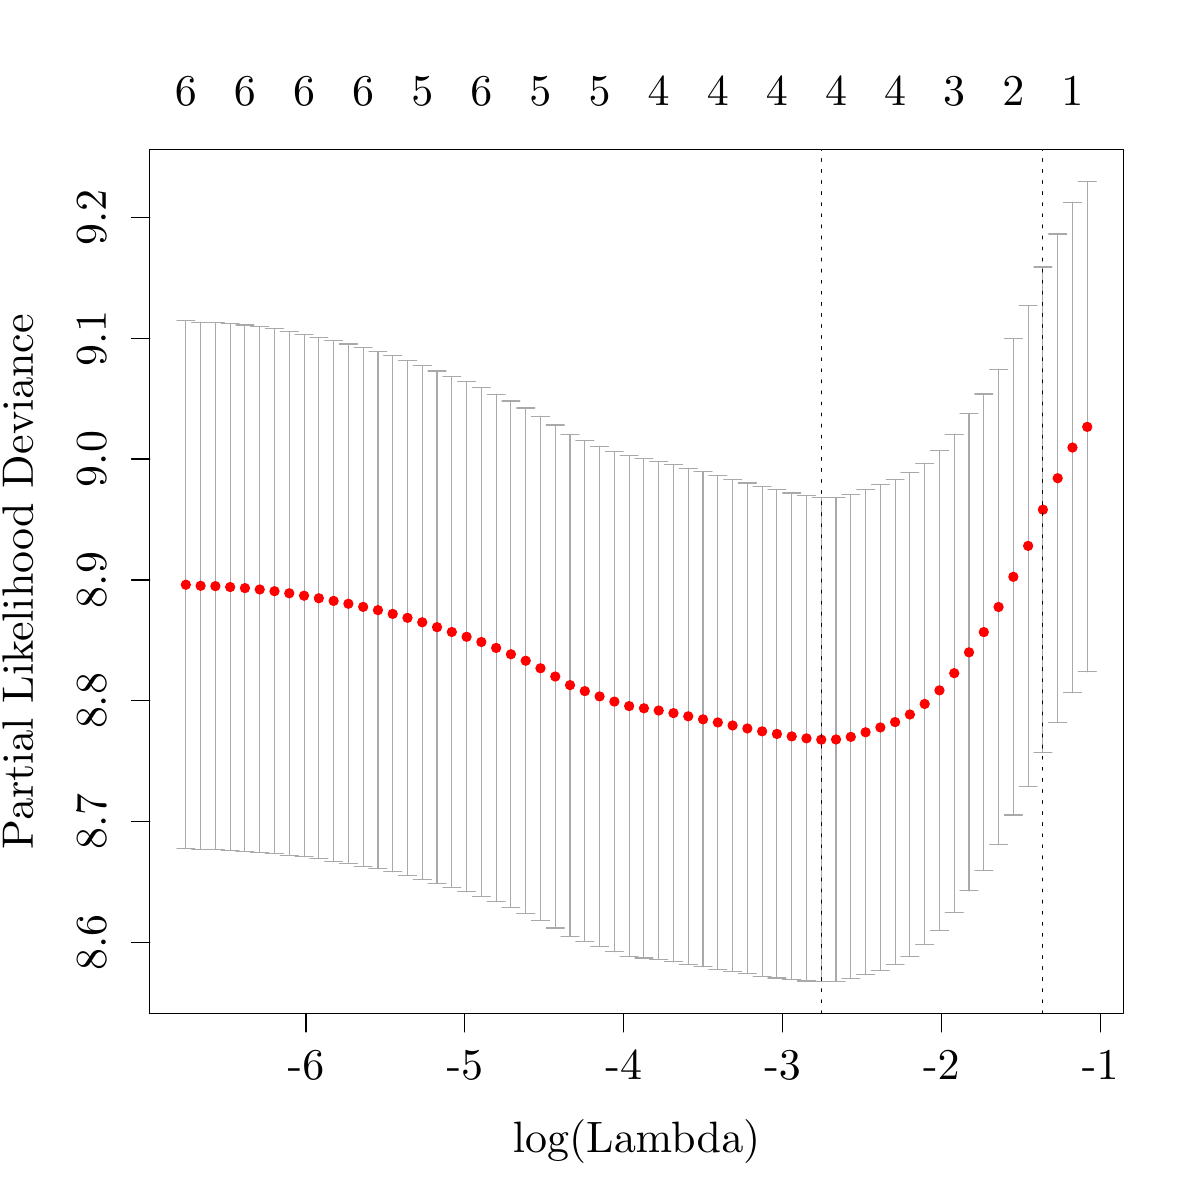 % Created by tikzDevice version 0.8.1 on 2015-03-21 13:46:41
% !TEX encoding = UTF-8 Unicode
\documentclass[11pt]{memoir}
\nonstopmode

\usepackage{tikz}

\usepackage[active,tightpage,psfixbb]{preview}

\PreviewEnvironment{pgfpicture}

\setlength\PreviewBorder{0pt}

\usepackage{amsmath}
\newcommand{\SweaveOpts}[1]{}  % do not interfere with LaTeX
\newcommand{\SweaveInput}[1]{} % because they are not real TeX commands
\newcommand{\Sexpr}[1]{}       % will only be parsed by R


\usepackage{geometry}
\usepackage{amsmath}
\usepackage{lscape}
\geometry{verbose,tmargin=2.5cm,bmargin=2.5cm,lmargin=2.5cm,rmargin=2.5cm}


\begin{document}

\begin{tikzpicture}[x=1pt,y=1pt]
\definecolor{fillColor}{RGB}{255,255,255}
\path[use as bounding box,fill=fillColor,fill opacity=0.00] (0,0) rectangle (433.62,433.62);
\begin{scope}
\path[clip] (  0.00,  0.00) rectangle (433.62,433.62);
\definecolor{drawColor}{RGB}{0,0,0}

\path[draw=drawColor,line width= 0.4pt,line join=round,line cap=round] (110.59, 67.32) -- (397.57, 67.32);

\path[draw=drawColor,line width= 0.4pt,line join=round,line cap=round] (110.59, 67.32) -- (110.59, 60.72);

\path[draw=drawColor,line width= 0.4pt,line join=round,line cap=round] (167.99, 67.32) -- (167.99, 60.72);

\path[draw=drawColor,line width= 0.4pt,line join=round,line cap=round] (225.38, 67.32) -- (225.38, 60.72);

\path[draw=drawColor,line width= 0.4pt,line join=round,line cap=round] (282.78, 67.32) -- (282.78, 60.72);

\path[draw=drawColor,line width= 0.4pt,line join=round,line cap=round] (340.17, 67.32) -- (340.17, 60.72);

\path[draw=drawColor,line width= 0.4pt,line join=round,line cap=round] (397.57, 67.32) -- (397.57, 60.72);

\node[text=drawColor,anchor=base,inner sep=0pt, outer sep=0pt, scale=  1.45] at (110.59, 43.56) {-6};

\node[text=drawColor,anchor=base,inner sep=0pt, outer sep=0pt, scale=  1.45] at (167.99, 43.56) {-5};

\node[text=drawColor,anchor=base,inner sep=0pt, outer sep=0pt, scale=  1.45] at (225.38, 43.56) {-4};

\node[text=drawColor,anchor=base,inner sep=0pt, outer sep=0pt, scale=  1.45] at (282.78, 43.56) {-3};

\node[text=drawColor,anchor=base,inner sep=0pt, outer sep=0pt, scale=  1.45] at (340.17, 43.56) {-2};

\node[text=drawColor,anchor=base,inner sep=0pt, outer sep=0pt, scale=  1.45] at (397.57, 43.56) {-1};

\path[draw=drawColor,line width= 0.4pt,line join=round,line cap=round] ( 54.12, 92.95) -- ( 54.12,355.14);

\path[draw=drawColor,line width= 0.4pt,line join=round,line cap=round] ( 54.12, 92.95) -- ( 47.52, 92.95);

\path[draw=drawColor,line width= 0.4pt,line join=round,line cap=round] ( 54.12,136.65) -- ( 47.52,136.65);

\path[draw=drawColor,line width= 0.4pt,line join=round,line cap=round] ( 54.12,180.35) -- ( 47.52,180.35);

\path[draw=drawColor,line width= 0.4pt,line join=round,line cap=round] ( 54.12,224.05) -- ( 47.52,224.05);

\path[draw=drawColor,line width= 0.4pt,line join=round,line cap=round] ( 54.12,267.74) -- ( 47.52,267.74);

\path[draw=drawColor,line width= 0.4pt,line join=round,line cap=round] ( 54.12,311.44) -- ( 47.52,311.44);

\path[draw=drawColor,line width= 0.4pt,line join=round,line cap=round] ( 54.12,355.14) -- ( 47.52,355.14);

\node[text=drawColor,rotate= 90.00,anchor=base,inner sep=0pt, outer sep=0pt, scale=  1.45] at ( 38.28, 92.95) {8.6};

\node[text=drawColor,rotate= 90.00,anchor=base,inner sep=0pt, outer sep=0pt, scale=  1.45] at ( 38.28,136.65) {8.7};

\node[text=drawColor,rotate= 90.00,anchor=base,inner sep=0pt, outer sep=0pt, scale=  1.45] at ( 38.28,180.35) {8.8};

\node[text=drawColor,rotate= 90.00,anchor=base,inner sep=0pt, outer sep=0pt, scale=  1.45] at ( 38.28,224.05) {8.9};

\node[text=drawColor,rotate= 90.00,anchor=base,inner sep=0pt, outer sep=0pt, scale=  1.45] at ( 38.28,267.74) {9.0};

\node[text=drawColor,rotate= 90.00,anchor=base,inner sep=0pt, outer sep=0pt, scale=  1.45] at ( 38.28,311.44) {9.1};

\node[text=drawColor,rotate= 90.00,anchor=base,inner sep=0pt, outer sep=0pt, scale=  1.45] at ( 38.28,355.14) {9.2};

\path[draw=drawColor,line width= 0.4pt,line join=round,line cap=round] ( 54.12, 67.32) --
	(405.90, 67.32) --
	(405.90,379.50) --
	( 54.12,379.50) --
	( 54.12, 67.32);
\end{scope}
\begin{scope}
\path[clip] (  0.00,  0.00) rectangle (433.62,433.62);
\definecolor{drawColor}{RGB}{0,0,0}

\node[text=drawColor,anchor=base,inner sep=0pt, outer sep=0pt, scale=  1.45] at (230.01, 17.16) {log(Lambda)};

\node[text=drawColor,rotate= 90.00,anchor=base,inner sep=0pt, outer sep=0pt, scale=  1.45] at ( 11.88,223.41) {Partial Likelihood Deviance};
\end{scope}
\begin{scope}
\path[clip] ( 54.12, 67.32) rectangle (405.90,379.50);
\definecolor{drawColor}{RGB}{169,169,169}

\path[draw=drawColor,line width= 0.4pt,line join=round,line cap=round] (392.87,367.94) -- (392.87,190.81);

\path[draw=drawColor,line width= 0.4pt,line join=round,line cap=round] (387.53,360.56) -- (387.53,183.25);

\path[draw=drawColor,line width= 0.4pt,line join=round,line cap=round] (382.19,349.07) -- (382.19,172.55);

\path[draw=drawColor,line width= 0.4pt,line join=round,line cap=round] (376.85,337.15) -- (376.85,161.75);

\path[draw=drawColor,line width= 0.4pt,line join=round,line cap=round] (371.51,323.19) -- (371.51,149.52);

\path[draw=drawColor,line width= 0.4pt,line join=round,line cap=round] (366.17,311.29) -- (366.17,139.10);

\path[draw=drawColor,line width= 0.4pt,line join=round,line cap=round] (360.83,300.21) -- (360.83,128.35);

\path[draw=drawColor,line width= 0.4pt,line join=round,line cap=round] (355.49,291.23) -- (355.49,119.19);

\path[draw=drawColor,line width= 0.4pt,line join=round,line cap=round] (350.15,284.11) -- (350.15,111.70);

\path[draw=drawColor,line width= 0.4pt,line join=round,line cap=round] (344.81,276.75) -- (344.81,103.98);

\path[draw=drawColor,line width= 0.4pt,line join=round,line cap=round] (339.47,270.83) -- (339.47, 97.49);

\path[draw=drawColor,line width= 0.4pt,line join=round,line cap=round] (334.13,266.24) -- (334.13, 92.25);

\path[draw=drawColor,line width= 0.4pt,line join=round,line cap=round] (328.79,262.78) -- (328.79, 88.09);

\path[draw=drawColor,line width= 0.4pt,line join=round,line cap=round] (323.45,260.22) -- (323.45, 85.17);

\path[draw=drawColor,line width= 0.4pt,line join=round,line cap=round] (318.12,258.47) -- (318.12, 83.05);

\path[draw=drawColor,line width= 0.4pt,line join=round,line cap=round] (312.78,256.69) -- (312.78, 81.33);

\path[draw=drawColor,line width= 0.4pt,line join=round,line cap=round] (307.44,254.78) -- (307.44, 79.91);

\path[draw=drawColor,line width= 0.4pt,line join=round,line cap=round] (302.10,253.74) -- (302.10, 79.08);

\path[draw=drawColor,line width= 0.4pt,line join=round,line cap=round] (296.76,253.78) -- (296.76, 78.88);

\path[draw=drawColor,line width= 0.4pt,line join=round,line cap=round] (291.42,254.48) -- (291.42, 79.13);

\path[draw=drawColor,line width= 0.4pt,line join=round,line cap=round] (286.08,255.46) -- (286.08, 79.59);

\path[draw=drawColor,line width= 0.4pt,line join=round,line cap=round] (280.74,256.59) -- (280.74, 80.21);

\path[draw=drawColor,line width= 0.4pt,line join=round,line cap=round] (275.40,257.79) -- (275.40, 80.91);

\path[draw=drawColor,line width= 0.4pt,line join=round,line cap=round] (270.06,259.09) -- (270.06, 81.70);

\path[draw=drawColor,line width= 0.4pt,line join=round,line cap=round] (264.72,260.42) -- (264.72, 82.52);

\path[draw=drawColor,line width= 0.4pt,line join=round,line cap=round] (259.38,261.75) -- (259.38, 83.38);

\path[draw=drawColor,line width= 0.4pt,line join=round,line cap=round] (254.04,263.09) -- (254.04, 84.26);

\path[draw=drawColor,line width= 0.4pt,line join=round,line cap=round] (248.70,264.41) -- (248.70, 85.14);

\path[draw=drawColor,line width= 0.4pt,line join=round,line cap=round] (243.36,265.78) -- (243.36, 86.07);

\path[draw=drawColor,line width= 0.4pt,line join=round,line cap=round] (238.02,266.92) -- (238.02, 86.83);

\path[draw=drawColor,line width= 0.4pt,line join=round,line cap=round] (232.68,267.92) -- (232.68, 87.44);

\path[draw=drawColor,line width= 0.4pt,line join=round,line cap=round] (227.34,268.89) -- (227.34, 88.06);

\path[draw=drawColor,line width= 0.4pt,line join=round,line cap=round] (222.00,270.54) -- (222.00, 89.66);

\path[draw=drawColor,line width= 0.4pt,line join=round,line cap=round] (216.66,272.40) -- (216.66, 91.55);

\path[draw=drawColor,line width= 0.4pt,line join=round,line cap=round] (211.32,274.41) -- (211.32, 93.36);

\path[draw=drawColor,line width= 0.4pt,line join=round,line cap=round] (205.98,276.73) -- (205.98, 95.35);

\path[draw=drawColor,line width= 0.4pt,line join=round,line cap=round] (200.64,280.06) -- (200.64, 98.27);

\path[draw=drawColor,line width= 0.4pt,line join=round,line cap=round] (195.30,283.23) -- (195.30,101.04);

\path[draw=drawColor,line width= 0.4pt,line join=round,line cap=round] (189.96,286.17) -- (189.96,103.55);

\path[draw=drawColor,line width= 0.4pt,line join=round,line cap=round] (184.62,288.70) -- (184.62,105.70);

\path[draw=drawColor,line width= 0.4pt,line join=round,line cap=round] (179.28,291.17) -- (179.28,107.78);

\path[draw=drawColor,line width= 0.4pt,line join=round,line cap=round] (173.94,293.52) -- (173.94,109.74);

\path[draw=drawColor,line width= 0.4pt,line join=round,line cap=round] (168.60,295.64) -- (168.60,111.38);

\path[draw=drawColor,line width= 0.4pt,line join=round,line cap=round] (163.26,297.60) -- (163.26,112.89);

\path[draw=drawColor,line width= 0.4pt,line join=round,line cap=round] (157.92,299.55) -- (157.92,114.43);

\path[draw=drawColor,line width= 0.4pt,line join=round,line cap=round] (152.58,301.55) -- (152.58,115.95);

\path[draw=drawColor,line width= 0.4pt,line join=round,line cap=round] (147.24,303.38) -- (147.24,117.35);

\path[draw=drawColor,line width= 0.4pt,line join=round,line cap=round] (141.90,305.02) -- (141.90,118.55);

\path[draw=drawColor,line width= 0.4pt,line join=round,line cap=round] (136.57,306.59) -- (136.57,119.70);

\path[draw=drawColor,line width= 0.4pt,line join=round,line cap=round] (131.23,307.97) -- (131.23,120.66);

\path[draw=drawColor,line width= 0.4pt,line join=round,line cap=round] (125.89,309.30) -- (125.89,121.60);

\path[draw=drawColor,line width= 0.4pt,line join=round,line cap=round] (120.55,310.51) -- (120.55,122.45);

\path[draw=drawColor,line width= 0.4pt,line join=round,line cap=round] (115.21,311.64) -- (115.21,123.24);

\path[draw=drawColor,line width= 0.4pt,line join=round,line cap=round] (109.87,312.75) -- (109.87,123.97);

\path[draw=drawColor,line width= 0.4pt,line join=round,line cap=round] (104.53,313.84) -- (104.53,124.64);

\path[draw=drawColor,line width= 0.4pt,line join=round,line cap=round] ( 99.19,314.77) -- ( 99.19,125.20);

\path[draw=drawColor,line width= 0.4pt,line join=round,line cap=round] ( 93.85,315.54) -- ( 93.85,125.68);

\path[draw=drawColor,line width= 0.4pt,line join=round,line cap=round] ( 88.51,316.17) -- ( 88.51,126.05);

\path[draw=drawColor,line width= 0.4pt,line join=round,line cap=round] ( 83.17,316.63) -- ( 83.17,126.35);

\path[draw=drawColor,line width= 0.4pt,line join=round,line cap=round] ( 77.83,317.03) -- ( 77.83,126.61);

\path[draw=drawColor,line width= 0.4pt,line join=round,line cap=round] ( 72.49,317.19) -- ( 72.49,126.70);

\path[draw=drawColor,line width= 0.4pt,line join=round,line cap=round] ( 67.15,317.67) -- ( 67.15,126.99);

\path[draw=drawColor,line width= 0.4pt,line join=round,line cap=round] (389.61,367.94) -- (396.13,367.94);

\path[draw=drawColor,line width= 0.4pt,line join=round,line cap=round] (384.27,360.56) -- (390.79,360.56);

\path[draw=drawColor,line width= 0.4pt,line join=round,line cap=round] (378.93,349.07) -- (385.45,349.07);

\path[draw=drawColor,line width= 0.4pt,line join=round,line cap=round] (373.59,337.15) -- (380.11,337.15);

\path[draw=drawColor,line width= 0.4pt,line join=round,line cap=round] (368.26,323.19) -- (374.77,323.19);

\path[draw=drawColor,line width= 0.4pt,line join=round,line cap=round] (362.92,311.29) -- (369.43,311.29);

\path[draw=drawColor,line width= 0.4pt,line join=round,line cap=round] (357.58,300.21) -- (364.09,300.21);

\path[draw=drawColor,line width= 0.4pt,line join=round,line cap=round] (352.24,291.23) -- (358.75,291.23);

\path[draw=drawColor,line width= 0.4pt,line join=round,line cap=round] (346.90,284.11) -- (353.41,284.11);

\path[draw=drawColor,line width= 0.4pt,line join=round,line cap=round] (341.56,276.75) -- (348.07,276.75);

\path[draw=drawColor,line width= 0.4pt,line join=round,line cap=round] (336.22,270.83) -- (342.73,270.83);

\path[draw=drawColor,line width= 0.4pt,line join=round,line cap=round] (330.88,266.24) -- (337.39,266.24);

\path[draw=drawColor,line width= 0.4pt,line join=round,line cap=round] (325.54,262.78) -- (332.05,262.78);

\path[draw=drawColor,line width= 0.4pt,line join=round,line cap=round] (320.20,260.22) -- (326.71,260.22);

\path[draw=drawColor,line width= 0.4pt,line join=round,line cap=round] (314.86,258.47) -- (321.37,258.47);

\path[draw=drawColor,line width= 0.4pt,line join=round,line cap=round] (309.52,256.69) -- (316.03,256.69);

\path[draw=drawColor,line width= 0.4pt,line join=round,line cap=round] (304.18,254.78) -- (310.69,254.78);

\path[draw=drawColor,line width= 0.4pt,line join=round,line cap=round] (298.84,253.74) -- (305.35,253.74);

\path[draw=drawColor,line width= 0.4pt,line join=round,line cap=round] (293.50,253.78) -- (300.01,253.78);

\path[draw=drawColor,line width= 0.4pt,line join=round,line cap=round] (288.16,254.48) -- (294.67,254.48);

\path[draw=drawColor,line width= 0.4pt,line join=round,line cap=round] (282.82,255.46) -- (289.33,255.46);

\path[draw=drawColor,line width= 0.4pt,line join=round,line cap=round] (277.48,256.59) -- (283.99,256.59);

\path[draw=drawColor,line width= 0.4pt,line join=round,line cap=round] (272.14,257.79) -- (278.65,257.79);

\path[draw=drawColor,line width= 0.4pt,line join=round,line cap=round] (266.80,259.09) -- (273.32,259.09);

\path[draw=drawColor,line width= 0.4pt,line join=round,line cap=round] (261.46,260.42) -- (267.98,260.42);

\path[draw=drawColor,line width= 0.4pt,line join=round,line cap=round] (256.12,261.75) -- (262.64,261.75);

\path[draw=drawColor,line width= 0.4pt,line join=round,line cap=round] (250.78,263.09) -- (257.30,263.09);

\path[draw=drawColor,line width= 0.4pt,line join=round,line cap=round] (245.44,264.41) -- (251.96,264.41);

\path[draw=drawColor,line width= 0.4pt,line join=round,line cap=round] (240.10,265.78) -- (246.62,265.78);

\path[draw=drawColor,line width= 0.4pt,line join=round,line cap=round] (234.76,266.92) -- (241.28,266.92);

\path[draw=drawColor,line width= 0.4pt,line join=round,line cap=round] (229.42,267.92) -- (235.94,267.92);

\path[draw=drawColor,line width= 0.4pt,line join=round,line cap=round] (224.08,268.89) -- (230.60,268.89);

\path[draw=drawColor,line width= 0.4pt,line join=round,line cap=round] (218.74,270.54) -- (225.26,270.54);

\path[draw=drawColor,line width= 0.4pt,line join=round,line cap=round] (213.40,272.40) -- (219.92,272.40);

\path[draw=drawColor,line width= 0.4pt,line join=round,line cap=round] (208.06,274.41) -- (214.58,274.41);

\path[draw=drawColor,line width= 0.4pt,line join=round,line cap=round] (202.72,276.73) -- (209.24,276.73);

\path[draw=drawColor,line width= 0.4pt,line join=round,line cap=round] (197.38,280.06) -- (203.90,280.06);

\path[draw=drawColor,line width= 0.4pt,line join=round,line cap=round] (192.04,283.23) -- (198.56,283.23);

\path[draw=drawColor,line width= 0.4pt,line join=round,line cap=round] (186.70,286.17) -- (193.22,286.17);

\path[draw=drawColor,line width= 0.4pt,line join=round,line cap=round] (181.37,288.70) -- (187.88,288.70);

\path[draw=drawColor,line width= 0.4pt,line join=round,line cap=round] (176.03,291.17) -- (182.54,291.17);

\path[draw=drawColor,line width= 0.4pt,line join=round,line cap=round] (170.69,293.52) -- (177.20,293.52);

\path[draw=drawColor,line width= 0.4pt,line join=round,line cap=round] (165.35,295.64) -- (171.86,295.64);

\path[draw=drawColor,line width= 0.4pt,line join=round,line cap=round] (160.01,297.60) -- (166.52,297.60);

\path[draw=drawColor,line width= 0.4pt,line join=round,line cap=round] (154.67,299.55) -- (161.18,299.55);

\path[draw=drawColor,line width= 0.4pt,line join=round,line cap=round] (149.33,301.55) -- (155.84,301.55);

\path[draw=drawColor,line width= 0.4pt,line join=round,line cap=round] (143.99,303.38) -- (150.50,303.38);

\path[draw=drawColor,line width= 0.4pt,line join=round,line cap=round] (138.65,305.02) -- (145.16,305.02);

\path[draw=drawColor,line width= 0.4pt,line join=round,line cap=round] (133.31,306.59) -- (139.82,306.59);

\path[draw=drawColor,line width= 0.4pt,line join=round,line cap=round] (127.97,307.97) -- (134.48,307.97);

\path[draw=drawColor,line width= 0.4pt,line join=round,line cap=round] (122.63,309.30) -- (129.14,309.30);

\path[draw=drawColor,line width= 0.4pt,line join=round,line cap=round] (117.29,310.51) -- (123.80,310.51);

\path[draw=drawColor,line width= 0.4pt,line join=round,line cap=round] (111.95,311.64) -- (118.46,311.64);

\path[draw=drawColor,line width= 0.4pt,line join=round,line cap=round] (106.61,312.75) -- (113.12,312.75);

\path[draw=drawColor,line width= 0.4pt,line join=round,line cap=round] (101.27,313.84) -- (107.78,313.84);

\path[draw=drawColor,line width= 0.4pt,line join=round,line cap=round] ( 95.93,314.77) -- (102.44,314.77);

\path[draw=drawColor,line width= 0.4pt,line join=round,line cap=round] ( 90.59,315.54) -- ( 97.10,315.54);

\path[draw=drawColor,line width= 0.4pt,line join=round,line cap=round] ( 85.25,316.17) -- ( 91.76,316.17);

\path[draw=drawColor,line width= 0.4pt,line join=round,line cap=round] ( 79.91,316.63) -- ( 86.43,316.63);

\path[draw=drawColor,line width= 0.4pt,line join=round,line cap=round] ( 74.57,317.03) -- ( 81.09,317.03);

\path[draw=drawColor,line width= 0.4pt,line join=round,line cap=round] ( 69.23,317.19) -- ( 75.75,317.19);

\path[draw=drawColor,line width= 0.4pt,line join=round,line cap=round] ( 63.89,317.67) -- ( 70.41,317.67);

\path[draw=drawColor,line width= 0.4pt,line join=round,line cap=round] (389.61,190.81) -- (396.13,190.81);

\path[draw=drawColor,line width= 0.4pt,line join=round,line cap=round] (384.27,183.25) -- (390.79,183.25);

\path[draw=drawColor,line width= 0.4pt,line join=round,line cap=round] (378.93,172.55) -- (385.45,172.55);

\path[draw=drawColor,line width= 0.4pt,line join=round,line cap=round] (373.59,161.75) -- (380.11,161.75);

\path[draw=drawColor,line width= 0.4pt,line join=round,line cap=round] (368.26,149.52) -- (374.77,149.52);

\path[draw=drawColor,line width= 0.4pt,line join=round,line cap=round] (362.92,139.10) -- (369.43,139.10);

\path[draw=drawColor,line width= 0.4pt,line join=round,line cap=round] (357.58,128.35) -- (364.09,128.35);

\path[draw=drawColor,line width= 0.4pt,line join=round,line cap=round] (352.24,119.19) -- (358.75,119.19);

\path[draw=drawColor,line width= 0.4pt,line join=round,line cap=round] (346.90,111.70) -- (353.41,111.70);

\path[draw=drawColor,line width= 0.4pt,line join=round,line cap=round] (341.56,103.98) -- (348.07,103.98);

\path[draw=drawColor,line width= 0.4pt,line join=round,line cap=round] (336.22, 97.49) -- (342.73, 97.49);

\path[draw=drawColor,line width= 0.4pt,line join=round,line cap=round] (330.88, 92.25) -- (337.39, 92.25);

\path[draw=drawColor,line width= 0.4pt,line join=round,line cap=round] (325.54, 88.09) -- (332.05, 88.09);

\path[draw=drawColor,line width= 0.4pt,line join=round,line cap=round] (320.20, 85.17) -- (326.71, 85.17);

\path[draw=drawColor,line width= 0.4pt,line join=round,line cap=round] (314.86, 83.05) -- (321.37, 83.05);

\path[draw=drawColor,line width= 0.4pt,line join=round,line cap=round] (309.52, 81.33) -- (316.03, 81.33);

\path[draw=drawColor,line width= 0.4pt,line join=round,line cap=round] (304.18, 79.91) -- (310.69, 79.91);

\path[draw=drawColor,line width= 0.4pt,line join=round,line cap=round] (298.84, 79.08) -- (305.35, 79.08);

\path[draw=drawColor,line width= 0.4pt,line join=round,line cap=round] (293.50, 78.88) -- (300.01, 78.88);

\path[draw=drawColor,line width= 0.4pt,line join=round,line cap=round] (288.16, 79.13) -- (294.67, 79.13);

\path[draw=drawColor,line width= 0.4pt,line join=round,line cap=round] (282.82, 79.59) -- (289.33, 79.59);

\path[draw=drawColor,line width= 0.4pt,line join=round,line cap=round] (277.48, 80.21) -- (283.99, 80.21);

\path[draw=drawColor,line width= 0.4pt,line join=round,line cap=round] (272.14, 80.91) -- (278.65, 80.91);

\path[draw=drawColor,line width= 0.4pt,line join=round,line cap=round] (266.80, 81.70) -- (273.32, 81.70);

\path[draw=drawColor,line width= 0.4pt,line join=round,line cap=round] (261.46, 82.52) -- (267.98, 82.52);

\path[draw=drawColor,line width= 0.4pt,line join=round,line cap=round] (256.12, 83.38) -- (262.64, 83.38);

\path[draw=drawColor,line width= 0.4pt,line join=round,line cap=round] (250.78, 84.26) -- (257.30, 84.26);

\path[draw=drawColor,line width= 0.4pt,line join=round,line cap=round] (245.44, 85.14) -- (251.96, 85.14);

\path[draw=drawColor,line width= 0.4pt,line join=round,line cap=round] (240.10, 86.07) -- (246.62, 86.07);

\path[draw=drawColor,line width= 0.4pt,line join=round,line cap=round] (234.76, 86.83) -- (241.28, 86.83);

\path[draw=drawColor,line width= 0.4pt,line join=round,line cap=round] (229.42, 87.44) -- (235.94, 87.44);

\path[draw=drawColor,line width= 0.4pt,line join=round,line cap=round] (224.08, 88.06) -- (230.60, 88.06);

\path[draw=drawColor,line width= 0.4pt,line join=round,line cap=round] (218.74, 89.66) -- (225.26, 89.66);

\path[draw=drawColor,line width= 0.4pt,line join=round,line cap=round] (213.40, 91.55) -- (219.92, 91.55);

\path[draw=drawColor,line width= 0.4pt,line join=round,line cap=round] (208.06, 93.36) -- (214.58, 93.36);

\path[draw=drawColor,line width= 0.4pt,line join=round,line cap=round] (202.72, 95.35) -- (209.24, 95.35);

\path[draw=drawColor,line width= 0.4pt,line join=round,line cap=round] (197.38, 98.27) -- (203.90, 98.27);

\path[draw=drawColor,line width= 0.4pt,line join=round,line cap=round] (192.04,101.04) -- (198.56,101.04);

\path[draw=drawColor,line width= 0.4pt,line join=round,line cap=round] (186.70,103.55) -- (193.22,103.55);

\path[draw=drawColor,line width= 0.4pt,line join=round,line cap=round] (181.37,105.70) -- (187.88,105.70);

\path[draw=drawColor,line width= 0.4pt,line join=round,line cap=round] (176.03,107.78) -- (182.54,107.78);

\path[draw=drawColor,line width= 0.4pt,line join=round,line cap=round] (170.69,109.74) -- (177.20,109.74);

\path[draw=drawColor,line width= 0.4pt,line join=round,line cap=round] (165.35,111.38) -- (171.86,111.38);

\path[draw=drawColor,line width= 0.4pt,line join=round,line cap=round] (160.01,112.89) -- (166.52,112.89);

\path[draw=drawColor,line width= 0.4pt,line join=round,line cap=round] (154.67,114.43) -- (161.18,114.43);

\path[draw=drawColor,line width= 0.4pt,line join=round,line cap=round] (149.33,115.95) -- (155.84,115.95);

\path[draw=drawColor,line width= 0.4pt,line join=round,line cap=round] (143.99,117.35) -- (150.50,117.35);

\path[draw=drawColor,line width= 0.4pt,line join=round,line cap=round] (138.65,118.55) -- (145.16,118.55);

\path[draw=drawColor,line width= 0.4pt,line join=round,line cap=round] (133.31,119.70) -- (139.82,119.70);

\path[draw=drawColor,line width= 0.4pt,line join=round,line cap=round] (127.97,120.66) -- (134.48,120.66);

\path[draw=drawColor,line width= 0.4pt,line join=round,line cap=round] (122.63,121.60) -- (129.14,121.60);

\path[draw=drawColor,line width= 0.4pt,line join=round,line cap=round] (117.29,122.45) -- (123.80,122.45);

\path[draw=drawColor,line width= 0.4pt,line join=round,line cap=round] (111.95,123.24) -- (118.46,123.24);

\path[draw=drawColor,line width= 0.4pt,line join=round,line cap=round] (106.61,123.97) -- (113.12,123.97);

\path[draw=drawColor,line width= 0.4pt,line join=round,line cap=round] (101.27,124.64) -- (107.78,124.64);

\path[draw=drawColor,line width= 0.4pt,line join=round,line cap=round] ( 95.93,125.20) -- (102.44,125.20);

\path[draw=drawColor,line width= 0.4pt,line join=round,line cap=round] ( 90.59,125.68) -- ( 97.10,125.68);

\path[draw=drawColor,line width= 0.4pt,line join=round,line cap=round] ( 85.25,126.05) -- ( 91.76,126.05);

\path[draw=drawColor,line width= 0.4pt,line join=round,line cap=round] ( 79.91,126.35) -- ( 86.43,126.35);

\path[draw=drawColor,line width= 0.4pt,line join=round,line cap=round] ( 74.57,126.61) -- ( 81.09,126.61);

\path[draw=drawColor,line width= 0.4pt,line join=round,line cap=round] ( 69.23,126.70) -- ( 75.75,126.70);

\path[draw=drawColor,line width= 0.4pt,line join=round,line cap=round] ( 63.89,126.99) -- ( 70.41,126.99);
\definecolor{drawColor}{RGB}{255,0,0}
\definecolor{fillColor}{RGB}{255,0,0}

\path[draw=drawColor,line width= 0.4pt,line join=round,line cap=round,fill=fillColor] (392.87,279.37) circle (  1.65);

\path[draw=drawColor,line width= 0.4pt,line join=round,line cap=round,fill=fillColor] (387.53,271.90) circle (  1.65);

\path[draw=drawColor,line width= 0.4pt,line join=round,line cap=round,fill=fillColor] (382.19,260.81) circle (  1.65);

\path[draw=drawColor,line width= 0.4pt,line join=round,line cap=round,fill=fillColor] (376.85,249.45) circle (  1.65);

\path[draw=drawColor,line width= 0.4pt,line join=round,line cap=round,fill=fillColor] (371.51,236.36) circle (  1.65);

\path[draw=drawColor,line width= 0.4pt,line join=round,line cap=round,fill=fillColor] (366.17,225.19) circle (  1.65);

\path[draw=drawColor,line width= 0.4pt,line join=round,line cap=round,fill=fillColor] (360.83,214.28) circle (  1.65);

\path[draw=drawColor,line width= 0.4pt,line join=round,line cap=round,fill=fillColor] (355.49,205.21) circle (  1.65);

\path[draw=drawColor,line width= 0.4pt,line join=round,line cap=round,fill=fillColor] (350.15,197.90) circle (  1.65);

\path[draw=drawColor,line width= 0.4pt,line join=round,line cap=round,fill=fillColor] (344.81,190.36) circle (  1.65);

\path[draw=drawColor,line width= 0.4pt,line join=round,line cap=round,fill=fillColor] (339.47,184.16) circle (  1.65);

\path[draw=drawColor,line width= 0.4pt,line join=round,line cap=round,fill=fillColor] (334.13,179.24) circle (  1.65);

\path[draw=drawColor,line width= 0.4pt,line join=round,line cap=round,fill=fillColor] (328.79,175.44) circle (  1.65);

\path[draw=drawColor,line width= 0.4pt,line join=round,line cap=round,fill=fillColor] (323.45,172.69) circle (  1.65);

\path[draw=drawColor,line width= 0.4pt,line join=round,line cap=round,fill=fillColor] (318.12,170.76) circle (  1.65);

\path[draw=drawColor,line width= 0.4pt,line join=round,line cap=round,fill=fillColor] (312.78,169.01) circle (  1.65);

\path[draw=drawColor,line width= 0.4pt,line join=round,line cap=round,fill=fillColor] (307.44,167.35) circle (  1.65);

\path[draw=drawColor,line width= 0.4pt,line join=round,line cap=round,fill=fillColor] (302.10,166.41) circle (  1.65);

\path[draw=drawColor,line width= 0.4pt,line join=round,line cap=round,fill=fillColor] (296.76,166.33) circle (  1.65);

\path[draw=drawColor,line width= 0.4pt,line join=round,line cap=round,fill=fillColor] (291.42,166.81) circle (  1.65);

\path[draw=drawColor,line width= 0.4pt,line join=round,line cap=round,fill=fillColor] (286.08,167.52) circle (  1.65);

\path[draw=drawColor,line width= 0.4pt,line join=round,line cap=round,fill=fillColor] (280.74,168.40) circle (  1.65);

\path[draw=drawColor,line width= 0.4pt,line join=round,line cap=round,fill=fillColor] (275.40,169.35) circle (  1.65);

\path[draw=drawColor,line width= 0.4pt,line join=round,line cap=round,fill=fillColor] (270.06,170.39) circle (  1.65);

\path[draw=drawColor,line width= 0.4pt,line join=round,line cap=round,fill=fillColor] (264.72,171.47) circle (  1.65);

\path[draw=drawColor,line width= 0.4pt,line join=round,line cap=round,fill=fillColor] (259.38,172.56) circle (  1.65);

\path[draw=drawColor,line width= 0.4pt,line join=round,line cap=round,fill=fillColor] (254.04,173.68) circle (  1.65);

\path[draw=drawColor,line width= 0.4pt,line join=round,line cap=round,fill=fillColor] (248.70,174.78) circle (  1.65);

\path[draw=drawColor,line width= 0.4pt,line join=round,line cap=round,fill=fillColor] (243.36,175.93) circle (  1.65);

\path[draw=drawColor,line width= 0.4pt,line join=round,line cap=round,fill=fillColor] (238.02,176.87) circle (  1.65);

\path[draw=drawColor,line width= 0.4pt,line join=round,line cap=round,fill=fillColor] (232.68,177.68) circle (  1.65);

\path[draw=drawColor,line width= 0.4pt,line join=round,line cap=round,fill=fillColor] (227.34,178.48) circle (  1.65);

\path[draw=drawColor,line width= 0.4pt,line join=round,line cap=round,fill=fillColor] (222.00,180.10) circle (  1.65);

\path[draw=drawColor,line width= 0.4pt,line join=round,line cap=round,fill=fillColor] (216.66,181.97) circle (  1.65);

\path[draw=drawColor,line width= 0.4pt,line join=round,line cap=round,fill=fillColor] (211.32,183.89) circle (  1.65);

\path[draw=drawColor,line width= 0.4pt,line join=round,line cap=round,fill=fillColor] (205.98,186.04) circle (  1.65);

\path[draw=drawColor,line width= 0.4pt,line join=round,line cap=round,fill=fillColor] (200.64,189.16) circle (  1.65);

\path[draw=drawColor,line width= 0.4pt,line join=round,line cap=round,fill=fillColor] (195.30,192.14) circle (  1.65);

\path[draw=drawColor,line width= 0.4pt,line join=round,line cap=round,fill=fillColor] (189.96,194.86) circle (  1.65);

\path[draw=drawColor,line width= 0.4pt,line join=round,line cap=round,fill=fillColor] (184.62,197.20) circle (  1.65);

\path[draw=drawColor,line width= 0.4pt,line join=round,line cap=round,fill=fillColor] (179.28,199.48) circle (  1.65);

\path[draw=drawColor,line width= 0.4pt,line join=round,line cap=round,fill=fillColor] (173.94,201.63) circle (  1.65);

\path[draw=drawColor,line width= 0.4pt,line join=round,line cap=round,fill=fillColor] (168.60,203.51) circle (  1.65);

\path[draw=drawColor,line width= 0.4pt,line join=round,line cap=round,fill=fillColor] (163.26,205.25) circle (  1.65);

\path[draw=drawColor,line width= 0.4pt,line join=round,line cap=round,fill=fillColor] (157.92,206.99) circle (  1.65);

\path[draw=drawColor,line width= 0.4pt,line join=round,line cap=round,fill=fillColor] (152.58,208.75) circle (  1.65);

\path[draw=drawColor,line width= 0.4pt,line join=round,line cap=round,fill=fillColor] (147.24,210.36) circle (  1.65);

\path[draw=drawColor,line width= 0.4pt,line join=round,line cap=round,fill=fillColor] (141.90,211.78) circle (  1.65);

\path[draw=drawColor,line width= 0.4pt,line join=round,line cap=round,fill=fillColor] (136.57,213.14) circle (  1.65);

\path[draw=drawColor,line width= 0.4pt,line join=round,line cap=round,fill=fillColor] (131.23,214.32) circle (  1.65);

\path[draw=drawColor,line width= 0.4pt,line join=round,line cap=round,fill=fillColor] (125.89,215.45) circle (  1.65);

\path[draw=drawColor,line width= 0.4pt,line join=round,line cap=round,fill=fillColor] (120.55,216.48) circle (  1.65);

\path[draw=drawColor,line width= 0.4pt,line join=round,line cap=round,fill=fillColor] (115.21,217.44) circle (  1.65);

\path[draw=drawColor,line width= 0.4pt,line join=round,line cap=round,fill=fillColor] (109.87,218.36) circle (  1.65);

\path[draw=drawColor,line width= 0.4pt,line join=round,line cap=round,fill=fillColor] (104.53,219.24) circle (  1.65);

\path[draw=drawColor,line width= 0.4pt,line join=round,line cap=round,fill=fillColor] ( 99.19,219.99) circle (  1.65);

\path[draw=drawColor,line width= 0.4pt,line join=round,line cap=round,fill=fillColor] ( 93.85,220.61) circle (  1.65);

\path[draw=drawColor,line width= 0.4pt,line join=round,line cap=round,fill=fillColor] ( 88.51,221.11) circle (  1.65);

\path[draw=drawColor,line width= 0.4pt,line join=round,line cap=round,fill=fillColor] ( 83.17,221.49) circle (  1.65);

\path[draw=drawColor,line width= 0.4pt,line join=round,line cap=round,fill=fillColor] ( 77.83,221.82) circle (  1.65);

\path[draw=drawColor,line width= 0.4pt,line join=round,line cap=round,fill=fillColor] ( 72.49,221.94) circle (  1.65);

\path[draw=drawColor,line width= 0.4pt,line join=round,line cap=round,fill=fillColor] ( 67.15,222.33) circle (  1.65);
\end{scope}
\begin{scope}
\path[clip] (  0.00,  0.00) rectangle (433.62,433.62);
\definecolor{drawColor}{RGB}{0,0,0}

\node[text=drawColor,anchor=base,inner sep=0pt, outer sep=0pt, scale=  1.45] at ( 67.15,395.34) {6};

\node[text=drawColor,anchor=base,inner sep=0pt, outer sep=0pt, scale=  1.45] at ( 88.51,395.34) {6};

\node[text=drawColor,anchor=base,inner sep=0pt, outer sep=0pt, scale=  1.45] at (109.87,395.34) {6};

\node[text=drawColor,anchor=base,inner sep=0pt, outer sep=0pt, scale=  1.45] at (131.23,395.34) {6};

\node[text=drawColor,anchor=base,inner sep=0pt, outer sep=0pt, scale=  1.45] at (152.58,395.34) {5};

\node[text=drawColor,anchor=base,inner sep=0pt, outer sep=0pt, scale=  1.45] at (173.94,395.34) {6};

\node[text=drawColor,anchor=base,inner sep=0pt, outer sep=0pt, scale=  1.45] at (195.30,395.34) {5};

\node[text=drawColor,anchor=base,inner sep=0pt, outer sep=0pt, scale=  1.45] at (216.66,395.34) {5};

\node[text=drawColor,anchor=base,inner sep=0pt, outer sep=0pt, scale=  1.45] at (238.02,395.34) {4};

\node[text=drawColor,anchor=base,inner sep=0pt, outer sep=0pt, scale=  1.45] at (259.38,395.34) {4};

\node[text=drawColor,anchor=base,inner sep=0pt, outer sep=0pt, scale=  1.45] at (280.74,395.34) {4};

\node[text=drawColor,anchor=base,inner sep=0pt, outer sep=0pt, scale=  1.45] at (302.10,395.34) {4};

\node[text=drawColor,anchor=base,inner sep=0pt, outer sep=0pt, scale=  1.45] at (323.45,395.34) {4};

\node[text=drawColor,anchor=base,inner sep=0pt, outer sep=0pt, scale=  1.45] at (344.81,395.34) {3};

\node[text=drawColor,anchor=base,inner sep=0pt, outer sep=0pt, scale=  1.45] at (366.17,395.34) {2};

\node[text=drawColor,anchor=base,inner sep=0pt, outer sep=0pt, scale=  1.45] at (387.53,395.34) {1};
\end{scope}
\begin{scope}
\path[clip] ( 54.12, 67.32) rectangle (405.90,379.50);
\definecolor{drawColor}{RGB}{0,0,0}

\path[draw=drawColor,line width= 0.4pt,dash pattern=on 1pt off 3pt ,line join=round,line cap=round] (296.76, 67.32) -- (296.76,379.50);

\path[draw=drawColor,line width= 0.4pt,dash pattern=on 1pt off 3pt ,line join=round,line cap=round] (376.85, 67.32) -- (376.85,379.50);
\end{scope}
\end{tikzpicture}

\end{document}
